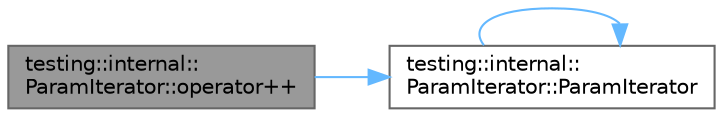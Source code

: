 digraph "testing::internal::ParamIterator::operator++"
{
 // LATEX_PDF_SIZE
  bgcolor="transparent";
  edge [fontname=Helvetica,fontsize=10,labelfontname=Helvetica,labelfontsize=10];
  node [fontname=Helvetica,fontsize=10,shape=box,height=0.2,width=0.4];
  rankdir="LR";
  Node1 [id="Node000001",label="testing::internal::\lParamIterator::operator++",height=0.2,width=0.4,color="gray40", fillcolor="grey60", style="filled", fontcolor="black",tooltip=" "];
  Node1 -> Node2 [id="edge1_Node000001_Node000002",color="steelblue1",style="solid",tooltip=" "];
  Node2 [id="Node000002",label="testing::internal::\lParamIterator::ParamIterator",height=0.2,width=0.4,color="grey40", fillcolor="white", style="filled",URL="$classtesting_1_1internal_1_1_param_iterator.html#aa10585055ee055e304703a3004f24f33",tooltip=" "];
  Node2 -> Node2 [id="edge2_Node000002_Node000002",color="steelblue1",style="solid",tooltip=" "];
}
